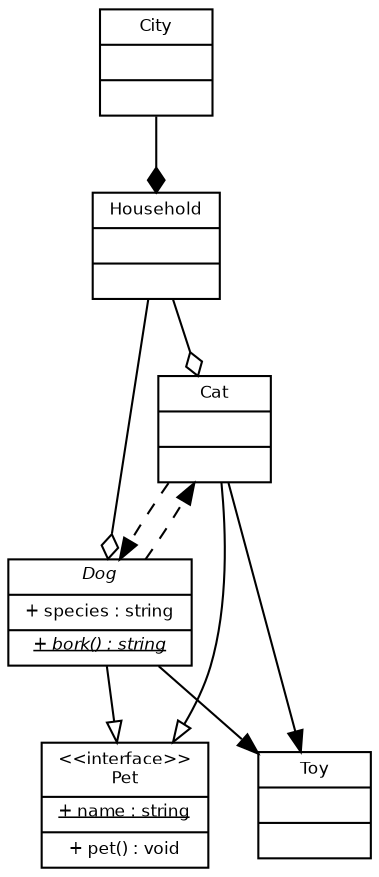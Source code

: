 digraph G {
	fontname = "Bitstream Vera Sans"
	fontsize = 8


 	node [
		fontname = "Bitstream Vera Sans"
		fontsize = 8
		shape = "record"
	]

	edge [
		fontname = "Bitstream Vera Sans"
		fontsize = 8
	]

	Cat [
		label = <{Cat||}>
	]

	City [
		label = <{City||}>
	]

	Dog [
		label = <{<I>Dog</I>|+ species : string<BR ALIGN="LEFT"/>|<I><U>+ bork() : string</U></I><BR ALIGN="LEFT"/>}>
	]

	Household [
		label = <{Household||}>
	]

	Pet [
		label = <{&lt;&lt;interface&gt;&gt;<BR ALIGN="LEFT"/>Pet|<U>+ name : string</U><BR ALIGN="LEFT"/>|+ pet() : void<BR ALIGN="LEFT"/>}>
	]

	Toy [
		label = <{Toy||}>
	]

	edge [
		 arrowhead = "empty"
	]
	Dog -> Pet

	edge [
		 arrowhead = "empty"
	]
	Cat -> Pet

	edge [
		 arrowhead = "normal"
		 style = "dashed"
	]
	Cat -> Dog

	edge [
		 arrowhead = "normal"
		 style = "dashed"
	]
	Dog -> Cat

	edge [
		 arrowhead = "odiamond"
		 style = "solid"
	]
	Household -> Dog

	edge [
		 arrowhead = "odiamond"
		 style = "solid"
	]
	Household -> Cat

	edge [
		 arrowhead = "diamond"
		 style = "solid"
	]
	City -> Household

	edge [
		 arrowhead = "normal"
		 style = "solid"
	]
	Dog -> Toy

	edge [
		 arrowhead = "normal"
		 style = "solid"
	]
	Cat -> Toy


}